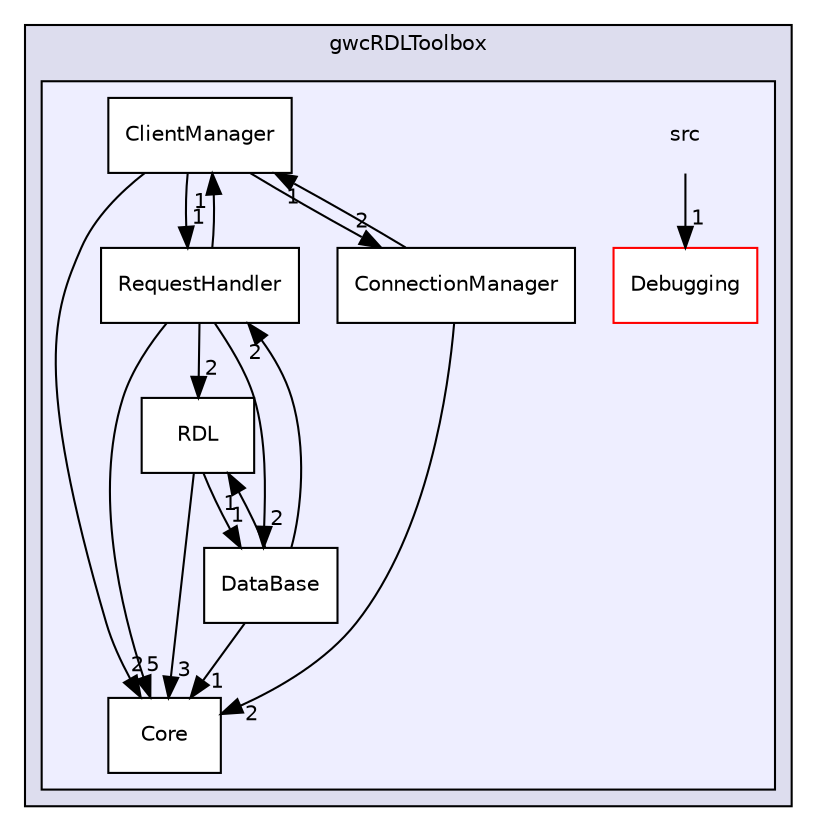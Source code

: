 digraph "C:/Users/gwc59/OneDrive/Desktop/RDLPIM/RDLPIM/gwcRDLToolbox/src" {
  compound=true
  node [ fontsize="10", fontname="Helvetica"];
  edge [ labelfontsize="10", labelfontname="Helvetica"];
  subgraph clusterdir_30dea0a188e0c9c44c90f58d5398ef91 {
    graph [ bgcolor="#ddddee", pencolor="black", label="gwcRDLToolbox" fontname="Helvetica", fontsize="10", URL="dir_30dea0a188e0c9c44c90f58d5398ef91.html"]
  subgraph clusterdir_b716102c4cd6e7bb5f70a2f9db7e2d6e {
    graph [ bgcolor="#eeeeff", pencolor="black", label="" URL="dir_b716102c4cd6e7bb5f70a2f9db7e2d6e.html"];
    dir_b716102c4cd6e7bb5f70a2f9db7e2d6e [shape=plaintext label="src"];
    dir_03ea45267cb9f4f880cd8be21146e25f [shape=box label="ClientManager" color="black" fillcolor="white" style="filled" URL="dir_03ea45267cb9f4f880cd8be21146e25f.html"];
    dir_d0614640810352d8be223a1cc6d5aaf8 [shape=box label="ConnectionManager" color="black" fillcolor="white" style="filled" URL="dir_d0614640810352d8be223a1cc6d5aaf8.html"];
    dir_4f904fc1818552d8cdc6806b13d4c171 [shape=box label="Core" color="black" fillcolor="white" style="filled" URL="dir_4f904fc1818552d8cdc6806b13d4c171.html"];
    dir_ec797137cac153a1ddcb352c319e69f0 [shape=box label="DataBase" color="black" fillcolor="white" style="filled" URL="dir_ec797137cac153a1ddcb352c319e69f0.html"];
    dir_774983acd22f13e0cecc06f5fc2480e6 [shape=box label="Debugging" color="red" fillcolor="white" style="filled" URL="dir_774983acd22f13e0cecc06f5fc2480e6.html"];
    dir_91d790207bd76361970baf9453422657 [shape=box label="RDL" color="black" fillcolor="white" style="filled" URL="dir_91d790207bd76361970baf9453422657.html"];
    dir_ff187dd449628fb1b08c5368f2ef4d1d [shape=box label="RequestHandler" color="black" fillcolor="white" style="filled" URL="dir_ff187dd449628fb1b08c5368f2ef4d1d.html"];
  }
  }
  dir_03ea45267cb9f4f880cd8be21146e25f->dir_4f904fc1818552d8cdc6806b13d4c171 [headlabel="2", labeldistance=1.5 headhref="dir_000011_000013.html"];
  dir_03ea45267cb9f4f880cd8be21146e25f->dir_ff187dd449628fb1b08c5368f2ef4d1d [headlabel="1", labeldistance=1.5 headhref="dir_000011_000018.html"];
  dir_03ea45267cb9f4f880cd8be21146e25f->dir_d0614640810352d8be223a1cc6d5aaf8 [headlabel="2", labeldistance=1.5 headhref="dir_000011_000012.html"];
  dir_91d790207bd76361970baf9453422657->dir_4f904fc1818552d8cdc6806b13d4c171 [headlabel="3", labeldistance=1.5 headhref="dir_000017_000013.html"];
  dir_91d790207bd76361970baf9453422657->dir_ec797137cac153a1ddcb352c319e69f0 [headlabel="1", labeldistance=1.5 headhref="dir_000017_000014.html"];
  dir_ec797137cac153a1ddcb352c319e69f0->dir_91d790207bd76361970baf9453422657 [headlabel="1", labeldistance=1.5 headhref="dir_000014_000017.html"];
  dir_ec797137cac153a1ddcb352c319e69f0->dir_4f904fc1818552d8cdc6806b13d4c171 [headlabel="1", labeldistance=1.5 headhref="dir_000014_000013.html"];
  dir_ec797137cac153a1ddcb352c319e69f0->dir_ff187dd449628fb1b08c5368f2ef4d1d [headlabel="2", labeldistance=1.5 headhref="dir_000014_000018.html"];
  dir_ff187dd449628fb1b08c5368f2ef4d1d->dir_03ea45267cb9f4f880cd8be21146e25f [headlabel="1", labeldistance=1.5 headhref="dir_000018_000011.html"];
  dir_ff187dd449628fb1b08c5368f2ef4d1d->dir_91d790207bd76361970baf9453422657 [headlabel="2", labeldistance=1.5 headhref="dir_000018_000017.html"];
  dir_ff187dd449628fb1b08c5368f2ef4d1d->dir_4f904fc1818552d8cdc6806b13d4c171 [headlabel="5", labeldistance=1.5 headhref="dir_000018_000013.html"];
  dir_ff187dd449628fb1b08c5368f2ef4d1d->dir_ec797137cac153a1ddcb352c319e69f0 [headlabel="2", labeldistance=1.5 headhref="dir_000018_000014.html"];
  dir_b716102c4cd6e7bb5f70a2f9db7e2d6e->dir_774983acd22f13e0cecc06f5fc2480e6 [headlabel="1", labeldistance=1.5 headhref="dir_000010_000015.html"];
  dir_d0614640810352d8be223a1cc6d5aaf8->dir_03ea45267cb9f4f880cd8be21146e25f [headlabel="1", labeldistance=1.5 headhref="dir_000012_000011.html"];
  dir_d0614640810352d8be223a1cc6d5aaf8->dir_4f904fc1818552d8cdc6806b13d4c171 [headlabel="2", labeldistance=1.5 headhref="dir_000012_000013.html"];
}
